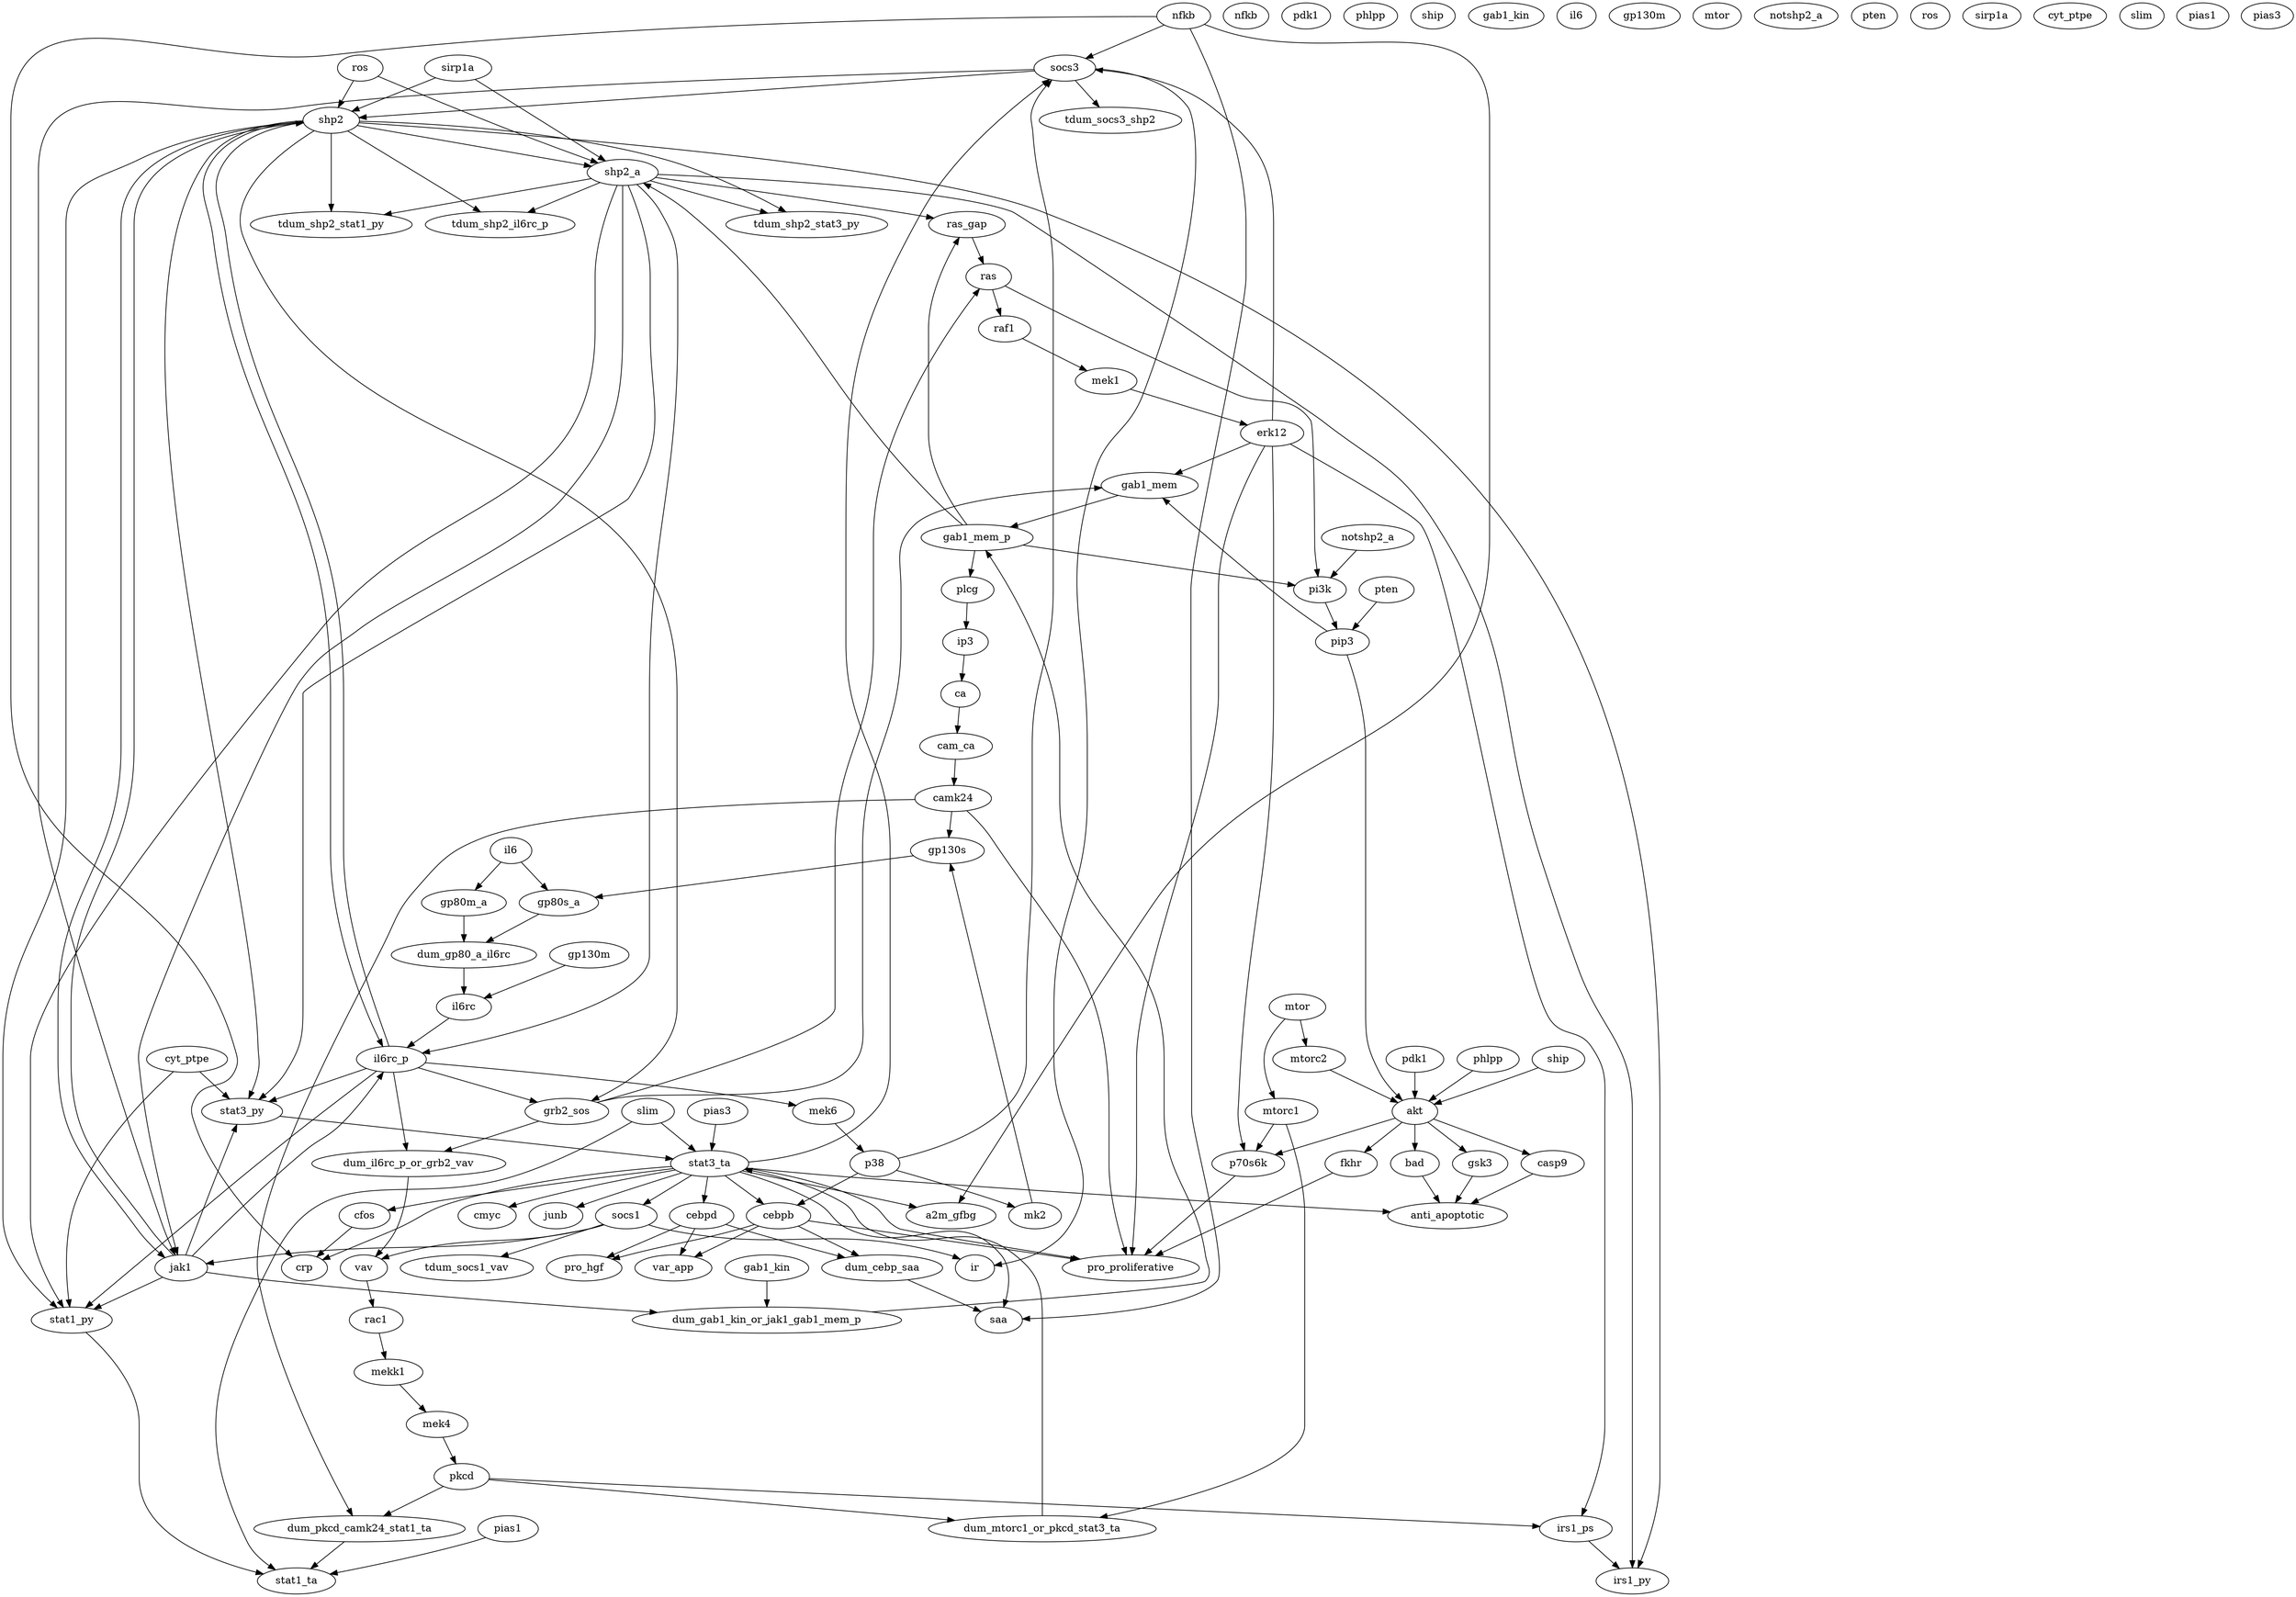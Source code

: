 strict digraph  {
" tdum_socs3_shp2 " [equation="  ( socs3 ) "];
" dum_gab1_kin_or_jak1_gab1_mem_p " [equation="  ( jak1 )  || ( gab1_kin ) "];
" dum_cebp_saa " [equation="  ( cebpb )  || ( cebpd ) "];
" gsk3 " [equation="  (  not (  ( akt )  )  ) || not ( akt ) "];
" pip3 " [equation="  (  ( pi3k  ) && not ( pten  )  ) "];
" stat1_py " [equation="  (  (  (  ( il6rc_p && (  (  ( jak1 )  )  )  ) && not ( shp2  )  ) && not ( cyt_ptpe  )  ) && not ( shp2_a  )  ) "];
" cmyc " [equation="  ( stat3_ta ) "];
" ras_gap " [equation="  (  ( gab1_mem_p  ) && not ( shp2_a  )  ) "];
" a2m_gfbg " [equation="  (  ( stat3_ta  ) && not ( nfkb  )  ) "];
" gp80s_a " [equation="  (  ( il6  ) && not ( gp130s  )  ) "];
" shp2 " [equation="  (  (  (  ( il6rc_p && (  (  ( jak1 )  )  )  ) && not ( ros  )  ) && not ( socs3  )  ) && not ( sirp1a  )  ) "];
" cam_ca " [equation="  ( ca ) "];
" mekk1 " [equation="  ( rac1 ) "];
" dum_gp80_a_il6rc " [equation="  ( gp80m_a )  || ( gp80s_a ) "];
" ip3 " [equation="  ( plcg ) "];
" mek4 " [equation="  ( mekk1 ) "];
" socs3 " [equation="  ( p38 )  || ( nfkb )  || ( stat3_ta )  || ( erk12 ) "];
" tdum_shp2_stat1_py " [equation="  ( shp2 )  || ( shp2_a ) "];
" shp2_a " [equation="  (  (  ( gab1_mem_p && (  (  ( shp2 )  )  )  ) && not ( sirp1a  )  ) && not ( ros  )  ) "];
" crp " [equation="  (  ( cfos && (  (  ( stat3_ta )  )  )  ) && not ( nfkb  )  ) "];
" akt " [equation="  (  (  ( pdk1 && (  (  ( mtorc2 && pip3 )  )  )  ) && not ( phlpp  )  ) && not ( ship  )  ) "];
" tdum_shp2_il6rc_p " [equation="  ( shp2 )  || ( shp2_a ) "];
" anti_apoptotic " [equation="  (  (  (  ( stat3_ta  ) && not ( gsk3  )  ) && not ( casp9  )  ) && not ( bad  )  ) "];
" il6rc " [equation="  ( gp130m && (  (  ( dum_gp80_a_il6rc )  )  ) ) "];
" erk12 " [equation="  ( mek1 ) "];
" dum_pkcd_camk24_stat1_ta " [equation="  ( pkcd )  || ( camk24 ) "];
" raf1 " [equation="  ( ras ) "];
" stat3_py " [equation="  (  (  (  ( il6rc_p && (  (  ( jak1 )  )  )  ) && not ( shp2  )  ) && not ( cyt_ptpe  )  ) && not ( shp2_a  )  ) "];
" junb " [equation="  ( stat3_ta ) "];
" tdum_socs1_vav " [equation="  ( socs1 ) "];
" pi3k " [equation="  ( gab1_mem_p && (  (  ( notshp2_a )  )  ) )  || ( ras ) "];
" stat3_ta " [equation="  (  (  ( dum_mtorc1_or_pkcd_stat3_ta && (  (  ( stat3_py )  )  )  ) && not ( slim  )  ) && not ( pias3  )  ) "];
" vav " [equation="  (  ( dum_il6rc_p_or_grb2_vav  ) && not ( socs1  )  ) "];
" pkcd " [equation="  ( mek4 ) "];
" pro_hgf " [equation="  ( cebpd )  || ( cebpb ) "];
" dum_mtorc1_or_pkcd_stat3_ta " [equation="  ( pkcd )  || ( mtorc1 ) "];
" gp80m_a " [equation="  ( il6 ) "];
" jak1 " [equation="  (  not (  ( socs1 )  || ( shp2 )  || ( shp2_a )  || ( socs3 )  )  ) || not ( shp2 || socs1 || shp2_a || socs3 ) "];
" cebpb " [equation="  ( stat3_ta )  || ( p38 ) "];
" ras " [equation="  (  ( grb2_sos  ) && not ( ras_gap  )  ) "];
" dum_il6rc_p_or_grb2_vav " [equation="  ( il6rc_p )  || ( grb2_sos ) "];
" plcg " [equation="  ( gab1_mem_p ) "];
" grb2_sos " [equation="  ( il6rc_p )  || ( shp2 ) "];
" mtorc2 " [equation="  ( mtor ) "];
" gab1_mem_p " [equation="  ( gab1_mem && (  (  ( dum_gab1_kin_or_jak1_gab1_mem_p )  )  ) ) "];
" fkhr " [equation="  (  not (  ( akt )  )  ) || not ( akt ) "];
" ca " [equation="  ( ip3 ) "];
" var_app " [equation="  ( cebpb )  || ( cebpd ) "];
" gp130s " [equation="  (  not (  ( camk24 )  || ( mk2 )  )  ) || not ( mk2 || camk24 ) "];
" mek1 " [equation="  ( raf1 ) "];
" tdum_shp2_stat3_py " [equation="  ( shp2 )  || ( shp2_a ) "];
" mk2 " [equation="  ( p38 ) "];
" il6rc_p " [equation="  (  (  ( il6rc && (  (  ( jak1 )  )  )  ) && not ( shp2_a  )  ) && not ( shp2  )  ) "];
" p70s6k " [equation="  ( mtorc1 )  || ( akt )  || ( erk12 ) "];
" cebpd " [equation="  ( stat3_ta ) "];
" camk24 " [equation="  ( cam_ca ) "];
" casp9 " [equation="  (  not (  ( akt )  )  ) || not ( akt ) "];
" irs1_ps " [equation="  ( pkcd )  || ( erk12 ) "];
" pro_proliferative " [equation="  (  ( stat3_ta )  || ( p70s6k )  || ( camk24 )  || ( erk12 )  ) || not ( cebpb || stat3_ta || p70s6k || fkhr || erk12 || camk24 ) "];
" rac1 " [equation="  ( vav ) "];
" bad " [equation="  (  not (  ( akt )  )  ) || not ( akt ) "];
" cfos " [equation="  ( stat3_ta ) "];
" saa " [equation="  ( dum_cebp_saa && (  (  ( nfkb && stat3_ta )  )  ) ) "];
" ir " [equation="  (  not (  ( socs3 )  || ( socs1 )  )  ) || not ( socs1 || socs3 ) "];
" p38 " [equation="  ( mek6 ) "];
" mtorc1 " [equation="  ( mtor ) "];
" socs1 " [equation="  ( stat3_ta ) "];
" mek6 " [equation="  ( il6rc_p ) "];
" stat1_ta " [equation="  (  (  ( dum_pkcd_camk24_stat1_ta && (  (  ( stat1_py )  )  )  ) && not ( slim  )  ) && not ( pias1  )  ) "];
" irs1_py " [equation="  (  not (  ( irs1_ps )  || ( shp2 )  || ( shp2_a )  )  ) || not ( irs1_ps || shp2 || shp2_a ) "];
" gab1_mem " [equation="  ( grb2_sos )  || ( erk12 && (  (  ( pip3 )  )  ) ) "];
nfkb;
pdk1;
phlpp;
ship;
gab1_kin;
il6;
gp130m;
mtor;
notshp2_a;
pten;
ros;
sirp1a;
cyt_ptpe;
slim;
pias1;
pias3;
" gab1_kin ";
" pten ";
" cyt_ptpe ";
" nfkb ";
" il6 ";
" ros ";
" sirp1a ";
" pdk1 ";
" phlpp ";
" ship ";
" gp130m ";
" notshp2_a ";
" slim ";
" pias3 ";
" mtor ";
" pias1 ";
" dum_gab1_kin_or_jak1_gab1_mem_p " -> " gab1_mem_p ";
" dum_cebp_saa " -> " saa ";
" gsk3 " -> " anti_apoptotic ";
" pip3 " -> " akt ";
" pip3 " -> " gab1_mem ";
" stat1_py " -> " stat1_ta ";
" ras_gap " -> " ras ";
" gp80s_a " -> " dum_gp80_a_il6rc ";
" shp2 " -> " stat1_py ";
" shp2 " -> " tdum_shp2_stat1_py ";
" shp2 " -> " shp2_a ";
" shp2 " -> " tdum_shp2_il6rc_p ";
" shp2 " -> " stat3_py ";
" shp2 " -> " jak1 ";
" shp2 " -> " grb2_sos ";
" shp2 " -> " tdum_shp2_stat3_py ";
" shp2 " -> " il6rc_p ";
" shp2 " -> " irs1_py ";
" cam_ca " -> " camk24 ";
" mekk1 " -> " mek4 ";
" dum_gp80_a_il6rc " -> " il6rc ";
" ip3 " -> " ca ";
" mek4 " -> " pkcd ";
" socs3 " -> " tdum_socs3_shp2 ";
" socs3 " -> " shp2 ";
" socs3 " -> " jak1 ";
" socs3 " -> " ir ";
" shp2_a " -> " stat1_py ";
" shp2_a " -> " ras_gap ";
" shp2_a " -> " tdum_shp2_stat1_py ";
" shp2_a " -> " tdum_shp2_il6rc_p ";
" shp2_a " -> " stat3_py ";
" shp2_a " -> " jak1 ";
" shp2_a " -> " tdum_shp2_stat3_py ";
" shp2_a " -> " il6rc_p ";
" shp2_a " -> " irs1_py ";
" akt " -> " gsk3 ";
" akt " -> " fkhr ";
" akt " -> " p70s6k ";
" akt " -> " casp9 ";
" akt " -> " bad ";
" il6rc " -> " il6rc_p ";
" erk12 " -> " socs3 ";
" erk12 " -> " p70s6k ";
" erk12 " -> " irs1_ps ";
" erk12 " -> " pro_proliferative ";
" erk12 " -> " gab1_mem ";
" dum_pkcd_camk24_stat1_ta " -> " stat1_ta ";
" raf1 " -> " mek1 ";
" stat3_py " -> " stat3_ta ";
" pi3k " -> " pip3 ";
" stat3_ta " -> " cmyc ";
" stat3_ta " -> " a2m_gfbg ";
" stat3_ta " -> " socs3 ";
" stat3_ta " -> " crp ";
" stat3_ta " -> " anti_apoptotic ";
" stat3_ta " -> " junb ";
" stat3_ta " -> " cebpb ";
" stat3_ta " -> " cebpd ";
" stat3_ta " -> " pro_proliferative ";
" stat3_ta " -> " cfos ";
" stat3_ta " -> " saa ";
" stat3_ta " -> " socs1 ";
" vav " -> " rac1 ";
" pkcd " -> " dum_pkcd_camk24_stat1_ta ";
" pkcd " -> " dum_mtorc1_or_pkcd_stat3_ta ";
" pkcd " -> " irs1_ps ";
" dum_mtorc1_or_pkcd_stat3_ta " -> " stat3_ta ";
" gp80m_a " -> " dum_gp80_a_il6rc ";
" jak1 " -> " dum_gab1_kin_or_jak1_gab1_mem_p ";
" jak1 " -> " stat1_py ";
" jak1 " -> " shp2 ";
" jak1 " -> " stat3_py ";
" jak1 " -> " il6rc_p ";
" cebpb " -> " dum_cebp_saa ";
" cebpb " -> " pro_hgf ";
" cebpb " -> " var_app ";
" cebpb " -> " pro_proliferative ";
" ras " -> " raf1 ";
" ras " -> " pi3k ";
" dum_il6rc_p_or_grb2_vav " -> " vav ";
" plcg " -> " ip3 ";
" grb2_sos " -> " ras ";
" grb2_sos " -> " dum_il6rc_p_or_grb2_vav ";
" grb2_sos " -> " gab1_mem ";
" mtorc2 " -> " akt ";
" gab1_mem_p " -> " ras_gap ";
" gab1_mem_p " -> " shp2_a ";
" gab1_mem_p " -> " pi3k ";
" gab1_mem_p " -> " plcg ";
" fkhr " -> " pro_proliferative ";
" ca " -> " cam_ca ";
" gp130s " -> " gp80s_a ";
" mek1 " -> " erk12 ";
" mk2 " -> " gp130s ";
" il6rc_p " -> " stat1_py ";
" il6rc_p " -> " shp2 ";
" il6rc_p " -> " stat3_py ";
" il6rc_p " -> " dum_il6rc_p_or_grb2_vav ";
" il6rc_p " -> " grb2_sos ";
" il6rc_p " -> " mek6 ";
" p70s6k " -> " pro_proliferative ";
" cebpd " -> " dum_cebp_saa ";
" cebpd " -> " pro_hgf ";
" cebpd " -> " var_app ";
" camk24 " -> " dum_pkcd_camk24_stat1_ta ";
" camk24 " -> " gp130s ";
" camk24 " -> " pro_proliferative ";
" casp9 " -> " anti_apoptotic ";
" irs1_ps " -> " irs1_py ";
" rac1 " -> " mekk1 ";
" bad " -> " anti_apoptotic ";
" cfos " -> " crp ";
" p38 " -> " socs3 ";
" p38 " -> " cebpb ";
" p38 " -> " mk2 ";
" mtorc1 " -> " dum_mtorc1_or_pkcd_stat3_ta ";
" mtorc1 " -> " p70s6k ";
" socs1 " -> " tdum_socs1_vav ";
" socs1 " -> " vav ";
" socs1 " -> " jak1 ";
" socs1 " -> " ir ";
" mek6 " -> " p38 ";
" gab1_mem " -> " gab1_mem_p ";
" gab1_kin " -> " dum_gab1_kin_or_jak1_gab1_mem_p ";
" pten " -> " pip3 ";
" cyt_ptpe " -> " stat1_py ";
" cyt_ptpe " -> " stat3_py ";
" nfkb " -> " a2m_gfbg ";
" nfkb " -> " socs3 ";
" nfkb " -> " crp ";
" nfkb " -> " saa ";
" il6 " -> " gp80s_a ";
" il6 " -> " gp80m_a ";
" ros " -> " shp2 ";
" ros " -> " shp2_a ";
" sirp1a " -> " shp2 ";
" sirp1a " -> " shp2_a ";
" pdk1 " -> " akt ";
" phlpp " -> " akt ";
" ship " -> " akt ";
" gp130m " -> " il6rc ";
" notshp2_a " -> " pi3k ";
" slim " -> " stat3_ta ";
" slim " -> " stat1_ta ";
" pias3 " -> " stat3_ta ";
" mtor " -> " mtorc2 ";
" mtor " -> " mtorc1 ";
" pias1 " -> " stat1_ta ";
}
